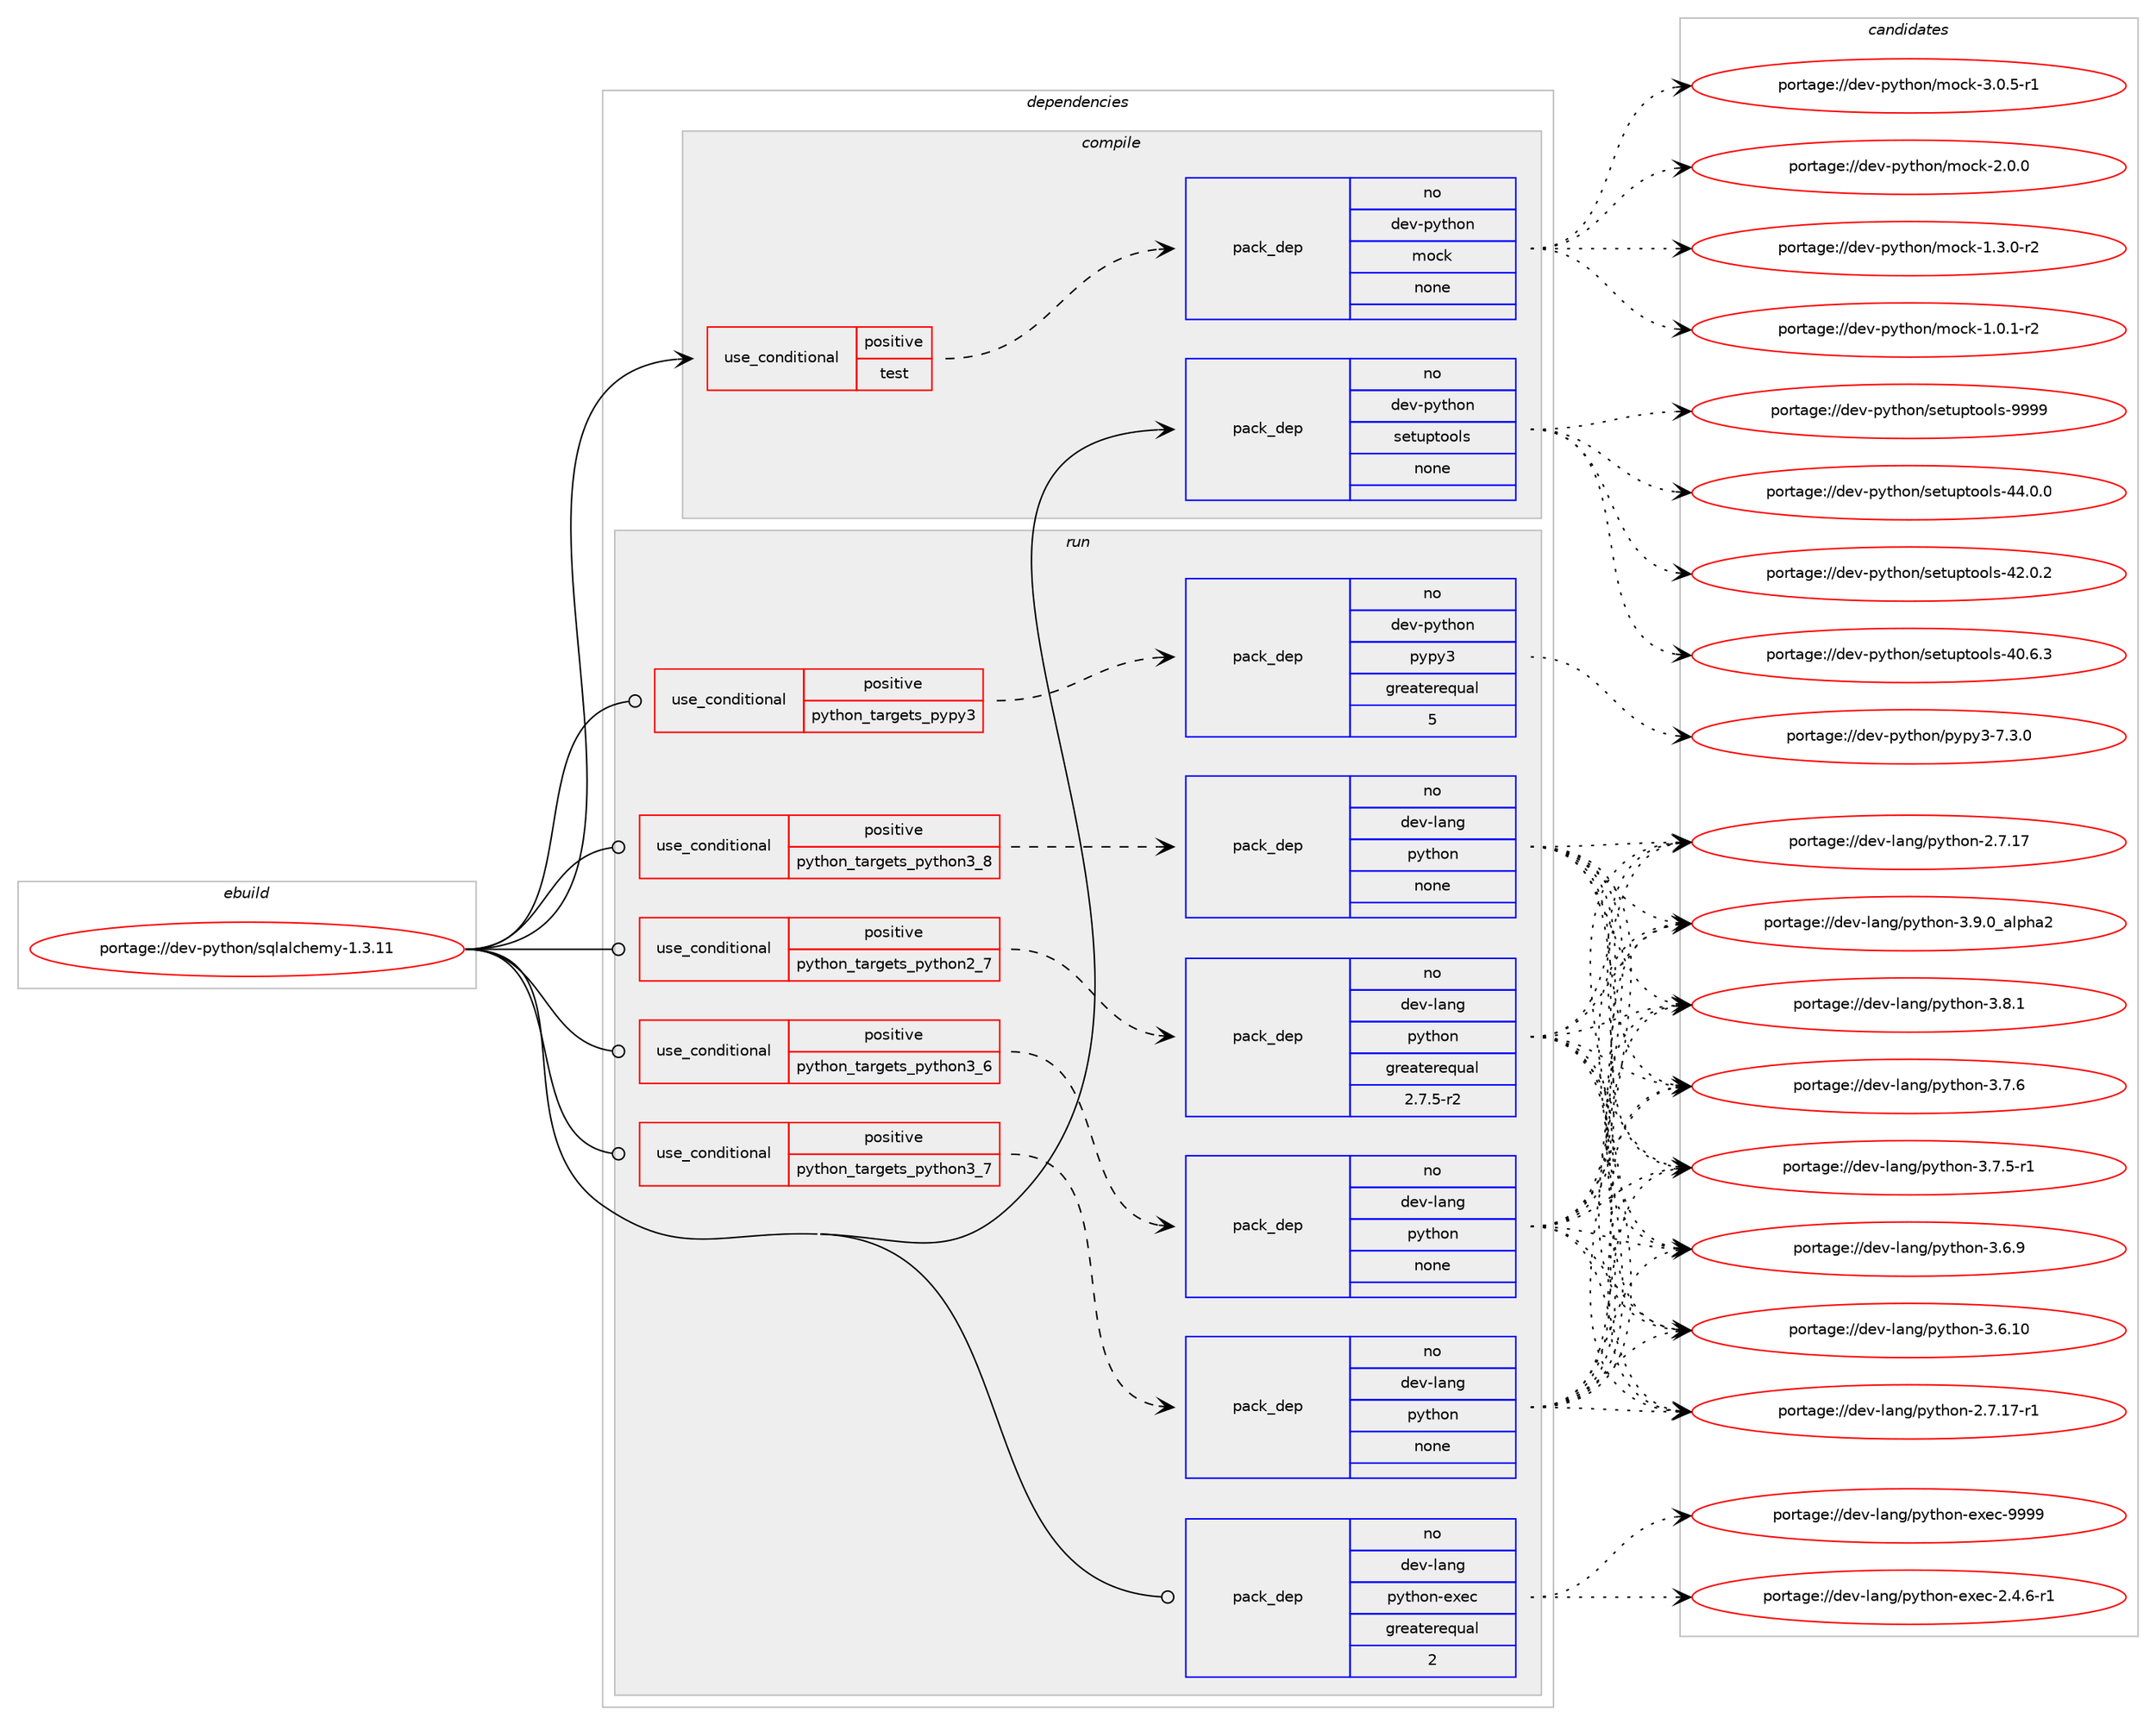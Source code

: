digraph prolog {

# *************
# Graph options
# *************

newrank=true;
concentrate=true;
compound=true;
graph [rankdir=LR,fontname=Helvetica,fontsize=10,ranksep=1.5];#, ranksep=2.5, nodesep=0.2];
edge  [arrowhead=vee];
node  [fontname=Helvetica,fontsize=10];

# **********
# The ebuild
# **********

subgraph cluster_leftcol {
color=gray;
label=<<i>ebuild</i>>;
id [label="portage://dev-python/sqlalchemy-1.3.11", color=red, width=4, href="../dev-python/sqlalchemy-1.3.11.svg"];
}

# ****************
# The dependencies
# ****************

subgraph cluster_midcol {
color=gray;
label=<<i>dependencies</i>>;
subgraph cluster_compile {
fillcolor="#eeeeee";
style=filled;
label=<<i>compile</i>>;
subgraph cond105452 {
dependency424020 [label=<<TABLE BORDER="0" CELLBORDER="1" CELLSPACING="0" CELLPADDING="4"><TR><TD ROWSPAN="3" CELLPADDING="10">use_conditional</TD></TR><TR><TD>positive</TD></TR><TR><TD>test</TD></TR></TABLE>>, shape=none, color=red];
subgraph pack313670 {
dependency424021 [label=<<TABLE BORDER="0" CELLBORDER="1" CELLSPACING="0" CELLPADDING="4" WIDTH="220"><TR><TD ROWSPAN="6" CELLPADDING="30">pack_dep</TD></TR><TR><TD WIDTH="110">no</TD></TR><TR><TD>dev-python</TD></TR><TR><TD>mock</TD></TR><TR><TD>none</TD></TR><TR><TD></TD></TR></TABLE>>, shape=none, color=blue];
}
dependency424020:e -> dependency424021:w [weight=20,style="dashed",arrowhead="vee"];
}
id:e -> dependency424020:w [weight=20,style="solid",arrowhead="vee"];
subgraph pack313671 {
dependency424022 [label=<<TABLE BORDER="0" CELLBORDER="1" CELLSPACING="0" CELLPADDING="4" WIDTH="220"><TR><TD ROWSPAN="6" CELLPADDING="30">pack_dep</TD></TR><TR><TD WIDTH="110">no</TD></TR><TR><TD>dev-python</TD></TR><TR><TD>setuptools</TD></TR><TR><TD>none</TD></TR><TR><TD></TD></TR></TABLE>>, shape=none, color=blue];
}
id:e -> dependency424022:w [weight=20,style="solid",arrowhead="vee"];
}
subgraph cluster_compileandrun {
fillcolor="#eeeeee";
style=filled;
label=<<i>compile and run</i>>;
}
subgraph cluster_run {
fillcolor="#eeeeee";
style=filled;
label=<<i>run</i>>;
subgraph cond105453 {
dependency424023 [label=<<TABLE BORDER="0" CELLBORDER="1" CELLSPACING="0" CELLPADDING="4"><TR><TD ROWSPAN="3" CELLPADDING="10">use_conditional</TD></TR><TR><TD>positive</TD></TR><TR><TD>python_targets_pypy3</TD></TR></TABLE>>, shape=none, color=red];
subgraph pack313672 {
dependency424024 [label=<<TABLE BORDER="0" CELLBORDER="1" CELLSPACING="0" CELLPADDING="4" WIDTH="220"><TR><TD ROWSPAN="6" CELLPADDING="30">pack_dep</TD></TR><TR><TD WIDTH="110">no</TD></TR><TR><TD>dev-python</TD></TR><TR><TD>pypy3</TD></TR><TR><TD>greaterequal</TD></TR><TR><TD>5</TD></TR></TABLE>>, shape=none, color=blue];
}
dependency424023:e -> dependency424024:w [weight=20,style="dashed",arrowhead="vee"];
}
id:e -> dependency424023:w [weight=20,style="solid",arrowhead="odot"];
subgraph cond105454 {
dependency424025 [label=<<TABLE BORDER="0" CELLBORDER="1" CELLSPACING="0" CELLPADDING="4"><TR><TD ROWSPAN="3" CELLPADDING="10">use_conditional</TD></TR><TR><TD>positive</TD></TR><TR><TD>python_targets_python2_7</TD></TR></TABLE>>, shape=none, color=red];
subgraph pack313673 {
dependency424026 [label=<<TABLE BORDER="0" CELLBORDER="1" CELLSPACING="0" CELLPADDING="4" WIDTH="220"><TR><TD ROWSPAN="6" CELLPADDING="30">pack_dep</TD></TR><TR><TD WIDTH="110">no</TD></TR><TR><TD>dev-lang</TD></TR><TR><TD>python</TD></TR><TR><TD>greaterequal</TD></TR><TR><TD>2.7.5-r2</TD></TR></TABLE>>, shape=none, color=blue];
}
dependency424025:e -> dependency424026:w [weight=20,style="dashed",arrowhead="vee"];
}
id:e -> dependency424025:w [weight=20,style="solid",arrowhead="odot"];
subgraph cond105455 {
dependency424027 [label=<<TABLE BORDER="0" CELLBORDER="1" CELLSPACING="0" CELLPADDING="4"><TR><TD ROWSPAN="3" CELLPADDING="10">use_conditional</TD></TR><TR><TD>positive</TD></TR><TR><TD>python_targets_python3_6</TD></TR></TABLE>>, shape=none, color=red];
subgraph pack313674 {
dependency424028 [label=<<TABLE BORDER="0" CELLBORDER="1" CELLSPACING="0" CELLPADDING="4" WIDTH="220"><TR><TD ROWSPAN="6" CELLPADDING="30">pack_dep</TD></TR><TR><TD WIDTH="110">no</TD></TR><TR><TD>dev-lang</TD></TR><TR><TD>python</TD></TR><TR><TD>none</TD></TR><TR><TD></TD></TR></TABLE>>, shape=none, color=blue];
}
dependency424027:e -> dependency424028:w [weight=20,style="dashed",arrowhead="vee"];
}
id:e -> dependency424027:w [weight=20,style="solid",arrowhead="odot"];
subgraph cond105456 {
dependency424029 [label=<<TABLE BORDER="0" CELLBORDER="1" CELLSPACING="0" CELLPADDING="4"><TR><TD ROWSPAN="3" CELLPADDING="10">use_conditional</TD></TR><TR><TD>positive</TD></TR><TR><TD>python_targets_python3_7</TD></TR></TABLE>>, shape=none, color=red];
subgraph pack313675 {
dependency424030 [label=<<TABLE BORDER="0" CELLBORDER="1" CELLSPACING="0" CELLPADDING="4" WIDTH="220"><TR><TD ROWSPAN="6" CELLPADDING="30">pack_dep</TD></TR><TR><TD WIDTH="110">no</TD></TR><TR><TD>dev-lang</TD></TR><TR><TD>python</TD></TR><TR><TD>none</TD></TR><TR><TD></TD></TR></TABLE>>, shape=none, color=blue];
}
dependency424029:e -> dependency424030:w [weight=20,style="dashed",arrowhead="vee"];
}
id:e -> dependency424029:w [weight=20,style="solid",arrowhead="odot"];
subgraph cond105457 {
dependency424031 [label=<<TABLE BORDER="0" CELLBORDER="1" CELLSPACING="0" CELLPADDING="4"><TR><TD ROWSPAN="3" CELLPADDING="10">use_conditional</TD></TR><TR><TD>positive</TD></TR><TR><TD>python_targets_python3_8</TD></TR></TABLE>>, shape=none, color=red];
subgraph pack313676 {
dependency424032 [label=<<TABLE BORDER="0" CELLBORDER="1" CELLSPACING="0" CELLPADDING="4" WIDTH="220"><TR><TD ROWSPAN="6" CELLPADDING="30">pack_dep</TD></TR><TR><TD WIDTH="110">no</TD></TR><TR><TD>dev-lang</TD></TR><TR><TD>python</TD></TR><TR><TD>none</TD></TR><TR><TD></TD></TR></TABLE>>, shape=none, color=blue];
}
dependency424031:e -> dependency424032:w [weight=20,style="dashed",arrowhead="vee"];
}
id:e -> dependency424031:w [weight=20,style="solid",arrowhead="odot"];
subgraph pack313677 {
dependency424033 [label=<<TABLE BORDER="0" CELLBORDER="1" CELLSPACING="0" CELLPADDING="4" WIDTH="220"><TR><TD ROWSPAN="6" CELLPADDING="30">pack_dep</TD></TR><TR><TD WIDTH="110">no</TD></TR><TR><TD>dev-lang</TD></TR><TR><TD>python-exec</TD></TR><TR><TD>greaterequal</TD></TR><TR><TD>2</TD></TR></TABLE>>, shape=none, color=blue];
}
id:e -> dependency424033:w [weight=20,style="solid",arrowhead="odot"];
}
}

# **************
# The candidates
# **************

subgraph cluster_choices {
rank=same;
color=gray;
label=<<i>candidates</i>>;

subgraph choice313670 {
color=black;
nodesep=1;
choice1001011184511212111610411111047109111991074551464846534511449 [label="portage://dev-python/mock-3.0.5-r1", color=red, width=4,href="../dev-python/mock-3.0.5-r1.svg"];
choice100101118451121211161041111104710911199107455046484648 [label="portage://dev-python/mock-2.0.0", color=red, width=4,href="../dev-python/mock-2.0.0.svg"];
choice1001011184511212111610411111047109111991074549465146484511450 [label="portage://dev-python/mock-1.3.0-r2", color=red, width=4,href="../dev-python/mock-1.3.0-r2.svg"];
choice1001011184511212111610411111047109111991074549464846494511450 [label="portage://dev-python/mock-1.0.1-r2", color=red, width=4,href="../dev-python/mock-1.0.1-r2.svg"];
dependency424021:e -> choice1001011184511212111610411111047109111991074551464846534511449:w [style=dotted,weight="100"];
dependency424021:e -> choice100101118451121211161041111104710911199107455046484648:w [style=dotted,weight="100"];
dependency424021:e -> choice1001011184511212111610411111047109111991074549465146484511450:w [style=dotted,weight="100"];
dependency424021:e -> choice1001011184511212111610411111047109111991074549464846494511450:w [style=dotted,weight="100"];
}
subgraph choice313671 {
color=black;
nodesep=1;
choice10010111845112121116104111110471151011161171121161111111081154557575757 [label="portage://dev-python/setuptools-9999", color=red, width=4,href="../dev-python/setuptools-9999.svg"];
choice100101118451121211161041111104711510111611711211611111110811545525246484648 [label="portage://dev-python/setuptools-44.0.0", color=red, width=4,href="../dev-python/setuptools-44.0.0.svg"];
choice100101118451121211161041111104711510111611711211611111110811545525046484650 [label="portage://dev-python/setuptools-42.0.2", color=red, width=4,href="../dev-python/setuptools-42.0.2.svg"];
choice100101118451121211161041111104711510111611711211611111110811545524846544651 [label="portage://dev-python/setuptools-40.6.3", color=red, width=4,href="../dev-python/setuptools-40.6.3.svg"];
dependency424022:e -> choice10010111845112121116104111110471151011161171121161111111081154557575757:w [style=dotted,weight="100"];
dependency424022:e -> choice100101118451121211161041111104711510111611711211611111110811545525246484648:w [style=dotted,weight="100"];
dependency424022:e -> choice100101118451121211161041111104711510111611711211611111110811545525046484650:w [style=dotted,weight="100"];
dependency424022:e -> choice100101118451121211161041111104711510111611711211611111110811545524846544651:w [style=dotted,weight="100"];
}
subgraph choice313672 {
color=black;
nodesep=1;
choice100101118451121211161041111104711212111212151455546514648 [label="portage://dev-python/pypy3-7.3.0", color=red, width=4,href="../dev-python/pypy3-7.3.0.svg"];
dependency424024:e -> choice100101118451121211161041111104711212111212151455546514648:w [style=dotted,weight="100"];
}
subgraph choice313673 {
color=black;
nodesep=1;
choice10010111845108971101034711212111610411111045514657464895971081121049750 [label="portage://dev-lang/python-3.9.0_alpha2", color=red, width=4,href="../dev-lang/python-3.9.0_alpha2.svg"];
choice100101118451089711010347112121116104111110455146564649 [label="portage://dev-lang/python-3.8.1", color=red, width=4,href="../dev-lang/python-3.8.1.svg"];
choice100101118451089711010347112121116104111110455146554654 [label="portage://dev-lang/python-3.7.6", color=red, width=4,href="../dev-lang/python-3.7.6.svg"];
choice1001011184510897110103471121211161041111104551465546534511449 [label="portage://dev-lang/python-3.7.5-r1", color=red, width=4,href="../dev-lang/python-3.7.5-r1.svg"];
choice100101118451089711010347112121116104111110455146544657 [label="portage://dev-lang/python-3.6.9", color=red, width=4,href="../dev-lang/python-3.6.9.svg"];
choice10010111845108971101034711212111610411111045514654464948 [label="portage://dev-lang/python-3.6.10", color=red, width=4,href="../dev-lang/python-3.6.10.svg"];
choice100101118451089711010347112121116104111110455046554649554511449 [label="portage://dev-lang/python-2.7.17-r1", color=red, width=4,href="../dev-lang/python-2.7.17-r1.svg"];
choice10010111845108971101034711212111610411111045504655464955 [label="portage://dev-lang/python-2.7.17", color=red, width=4,href="../dev-lang/python-2.7.17.svg"];
dependency424026:e -> choice10010111845108971101034711212111610411111045514657464895971081121049750:w [style=dotted,weight="100"];
dependency424026:e -> choice100101118451089711010347112121116104111110455146564649:w [style=dotted,weight="100"];
dependency424026:e -> choice100101118451089711010347112121116104111110455146554654:w [style=dotted,weight="100"];
dependency424026:e -> choice1001011184510897110103471121211161041111104551465546534511449:w [style=dotted,weight="100"];
dependency424026:e -> choice100101118451089711010347112121116104111110455146544657:w [style=dotted,weight="100"];
dependency424026:e -> choice10010111845108971101034711212111610411111045514654464948:w [style=dotted,weight="100"];
dependency424026:e -> choice100101118451089711010347112121116104111110455046554649554511449:w [style=dotted,weight="100"];
dependency424026:e -> choice10010111845108971101034711212111610411111045504655464955:w [style=dotted,weight="100"];
}
subgraph choice313674 {
color=black;
nodesep=1;
choice10010111845108971101034711212111610411111045514657464895971081121049750 [label="portage://dev-lang/python-3.9.0_alpha2", color=red, width=4,href="../dev-lang/python-3.9.0_alpha2.svg"];
choice100101118451089711010347112121116104111110455146564649 [label="portage://dev-lang/python-3.8.1", color=red, width=4,href="../dev-lang/python-3.8.1.svg"];
choice100101118451089711010347112121116104111110455146554654 [label="portage://dev-lang/python-3.7.6", color=red, width=4,href="../dev-lang/python-3.7.6.svg"];
choice1001011184510897110103471121211161041111104551465546534511449 [label="portage://dev-lang/python-3.7.5-r1", color=red, width=4,href="../dev-lang/python-3.7.5-r1.svg"];
choice100101118451089711010347112121116104111110455146544657 [label="portage://dev-lang/python-3.6.9", color=red, width=4,href="../dev-lang/python-3.6.9.svg"];
choice10010111845108971101034711212111610411111045514654464948 [label="portage://dev-lang/python-3.6.10", color=red, width=4,href="../dev-lang/python-3.6.10.svg"];
choice100101118451089711010347112121116104111110455046554649554511449 [label="portage://dev-lang/python-2.7.17-r1", color=red, width=4,href="../dev-lang/python-2.7.17-r1.svg"];
choice10010111845108971101034711212111610411111045504655464955 [label="portage://dev-lang/python-2.7.17", color=red, width=4,href="../dev-lang/python-2.7.17.svg"];
dependency424028:e -> choice10010111845108971101034711212111610411111045514657464895971081121049750:w [style=dotted,weight="100"];
dependency424028:e -> choice100101118451089711010347112121116104111110455146564649:w [style=dotted,weight="100"];
dependency424028:e -> choice100101118451089711010347112121116104111110455146554654:w [style=dotted,weight="100"];
dependency424028:e -> choice1001011184510897110103471121211161041111104551465546534511449:w [style=dotted,weight="100"];
dependency424028:e -> choice100101118451089711010347112121116104111110455146544657:w [style=dotted,weight="100"];
dependency424028:e -> choice10010111845108971101034711212111610411111045514654464948:w [style=dotted,weight="100"];
dependency424028:e -> choice100101118451089711010347112121116104111110455046554649554511449:w [style=dotted,weight="100"];
dependency424028:e -> choice10010111845108971101034711212111610411111045504655464955:w [style=dotted,weight="100"];
}
subgraph choice313675 {
color=black;
nodesep=1;
choice10010111845108971101034711212111610411111045514657464895971081121049750 [label="portage://dev-lang/python-3.9.0_alpha2", color=red, width=4,href="../dev-lang/python-3.9.0_alpha2.svg"];
choice100101118451089711010347112121116104111110455146564649 [label="portage://dev-lang/python-3.8.1", color=red, width=4,href="../dev-lang/python-3.8.1.svg"];
choice100101118451089711010347112121116104111110455146554654 [label="portage://dev-lang/python-3.7.6", color=red, width=4,href="../dev-lang/python-3.7.6.svg"];
choice1001011184510897110103471121211161041111104551465546534511449 [label="portage://dev-lang/python-3.7.5-r1", color=red, width=4,href="../dev-lang/python-3.7.5-r1.svg"];
choice100101118451089711010347112121116104111110455146544657 [label="portage://dev-lang/python-3.6.9", color=red, width=4,href="../dev-lang/python-3.6.9.svg"];
choice10010111845108971101034711212111610411111045514654464948 [label="portage://dev-lang/python-3.6.10", color=red, width=4,href="../dev-lang/python-3.6.10.svg"];
choice100101118451089711010347112121116104111110455046554649554511449 [label="portage://dev-lang/python-2.7.17-r1", color=red, width=4,href="../dev-lang/python-2.7.17-r1.svg"];
choice10010111845108971101034711212111610411111045504655464955 [label="portage://dev-lang/python-2.7.17", color=red, width=4,href="../dev-lang/python-2.7.17.svg"];
dependency424030:e -> choice10010111845108971101034711212111610411111045514657464895971081121049750:w [style=dotted,weight="100"];
dependency424030:e -> choice100101118451089711010347112121116104111110455146564649:w [style=dotted,weight="100"];
dependency424030:e -> choice100101118451089711010347112121116104111110455146554654:w [style=dotted,weight="100"];
dependency424030:e -> choice1001011184510897110103471121211161041111104551465546534511449:w [style=dotted,weight="100"];
dependency424030:e -> choice100101118451089711010347112121116104111110455146544657:w [style=dotted,weight="100"];
dependency424030:e -> choice10010111845108971101034711212111610411111045514654464948:w [style=dotted,weight="100"];
dependency424030:e -> choice100101118451089711010347112121116104111110455046554649554511449:w [style=dotted,weight="100"];
dependency424030:e -> choice10010111845108971101034711212111610411111045504655464955:w [style=dotted,weight="100"];
}
subgraph choice313676 {
color=black;
nodesep=1;
choice10010111845108971101034711212111610411111045514657464895971081121049750 [label="portage://dev-lang/python-3.9.0_alpha2", color=red, width=4,href="../dev-lang/python-3.9.0_alpha2.svg"];
choice100101118451089711010347112121116104111110455146564649 [label="portage://dev-lang/python-3.8.1", color=red, width=4,href="../dev-lang/python-3.8.1.svg"];
choice100101118451089711010347112121116104111110455146554654 [label="portage://dev-lang/python-3.7.6", color=red, width=4,href="../dev-lang/python-3.7.6.svg"];
choice1001011184510897110103471121211161041111104551465546534511449 [label="portage://dev-lang/python-3.7.5-r1", color=red, width=4,href="../dev-lang/python-3.7.5-r1.svg"];
choice100101118451089711010347112121116104111110455146544657 [label="portage://dev-lang/python-3.6.9", color=red, width=4,href="../dev-lang/python-3.6.9.svg"];
choice10010111845108971101034711212111610411111045514654464948 [label="portage://dev-lang/python-3.6.10", color=red, width=4,href="../dev-lang/python-3.6.10.svg"];
choice100101118451089711010347112121116104111110455046554649554511449 [label="portage://dev-lang/python-2.7.17-r1", color=red, width=4,href="../dev-lang/python-2.7.17-r1.svg"];
choice10010111845108971101034711212111610411111045504655464955 [label="portage://dev-lang/python-2.7.17", color=red, width=4,href="../dev-lang/python-2.7.17.svg"];
dependency424032:e -> choice10010111845108971101034711212111610411111045514657464895971081121049750:w [style=dotted,weight="100"];
dependency424032:e -> choice100101118451089711010347112121116104111110455146564649:w [style=dotted,weight="100"];
dependency424032:e -> choice100101118451089711010347112121116104111110455146554654:w [style=dotted,weight="100"];
dependency424032:e -> choice1001011184510897110103471121211161041111104551465546534511449:w [style=dotted,weight="100"];
dependency424032:e -> choice100101118451089711010347112121116104111110455146544657:w [style=dotted,weight="100"];
dependency424032:e -> choice10010111845108971101034711212111610411111045514654464948:w [style=dotted,weight="100"];
dependency424032:e -> choice100101118451089711010347112121116104111110455046554649554511449:w [style=dotted,weight="100"];
dependency424032:e -> choice10010111845108971101034711212111610411111045504655464955:w [style=dotted,weight="100"];
}
subgraph choice313677 {
color=black;
nodesep=1;
choice10010111845108971101034711212111610411111045101120101994557575757 [label="portage://dev-lang/python-exec-9999", color=red, width=4,href="../dev-lang/python-exec-9999.svg"];
choice10010111845108971101034711212111610411111045101120101994550465246544511449 [label="portage://dev-lang/python-exec-2.4.6-r1", color=red, width=4,href="../dev-lang/python-exec-2.4.6-r1.svg"];
dependency424033:e -> choice10010111845108971101034711212111610411111045101120101994557575757:w [style=dotted,weight="100"];
dependency424033:e -> choice10010111845108971101034711212111610411111045101120101994550465246544511449:w [style=dotted,weight="100"];
}
}

}
